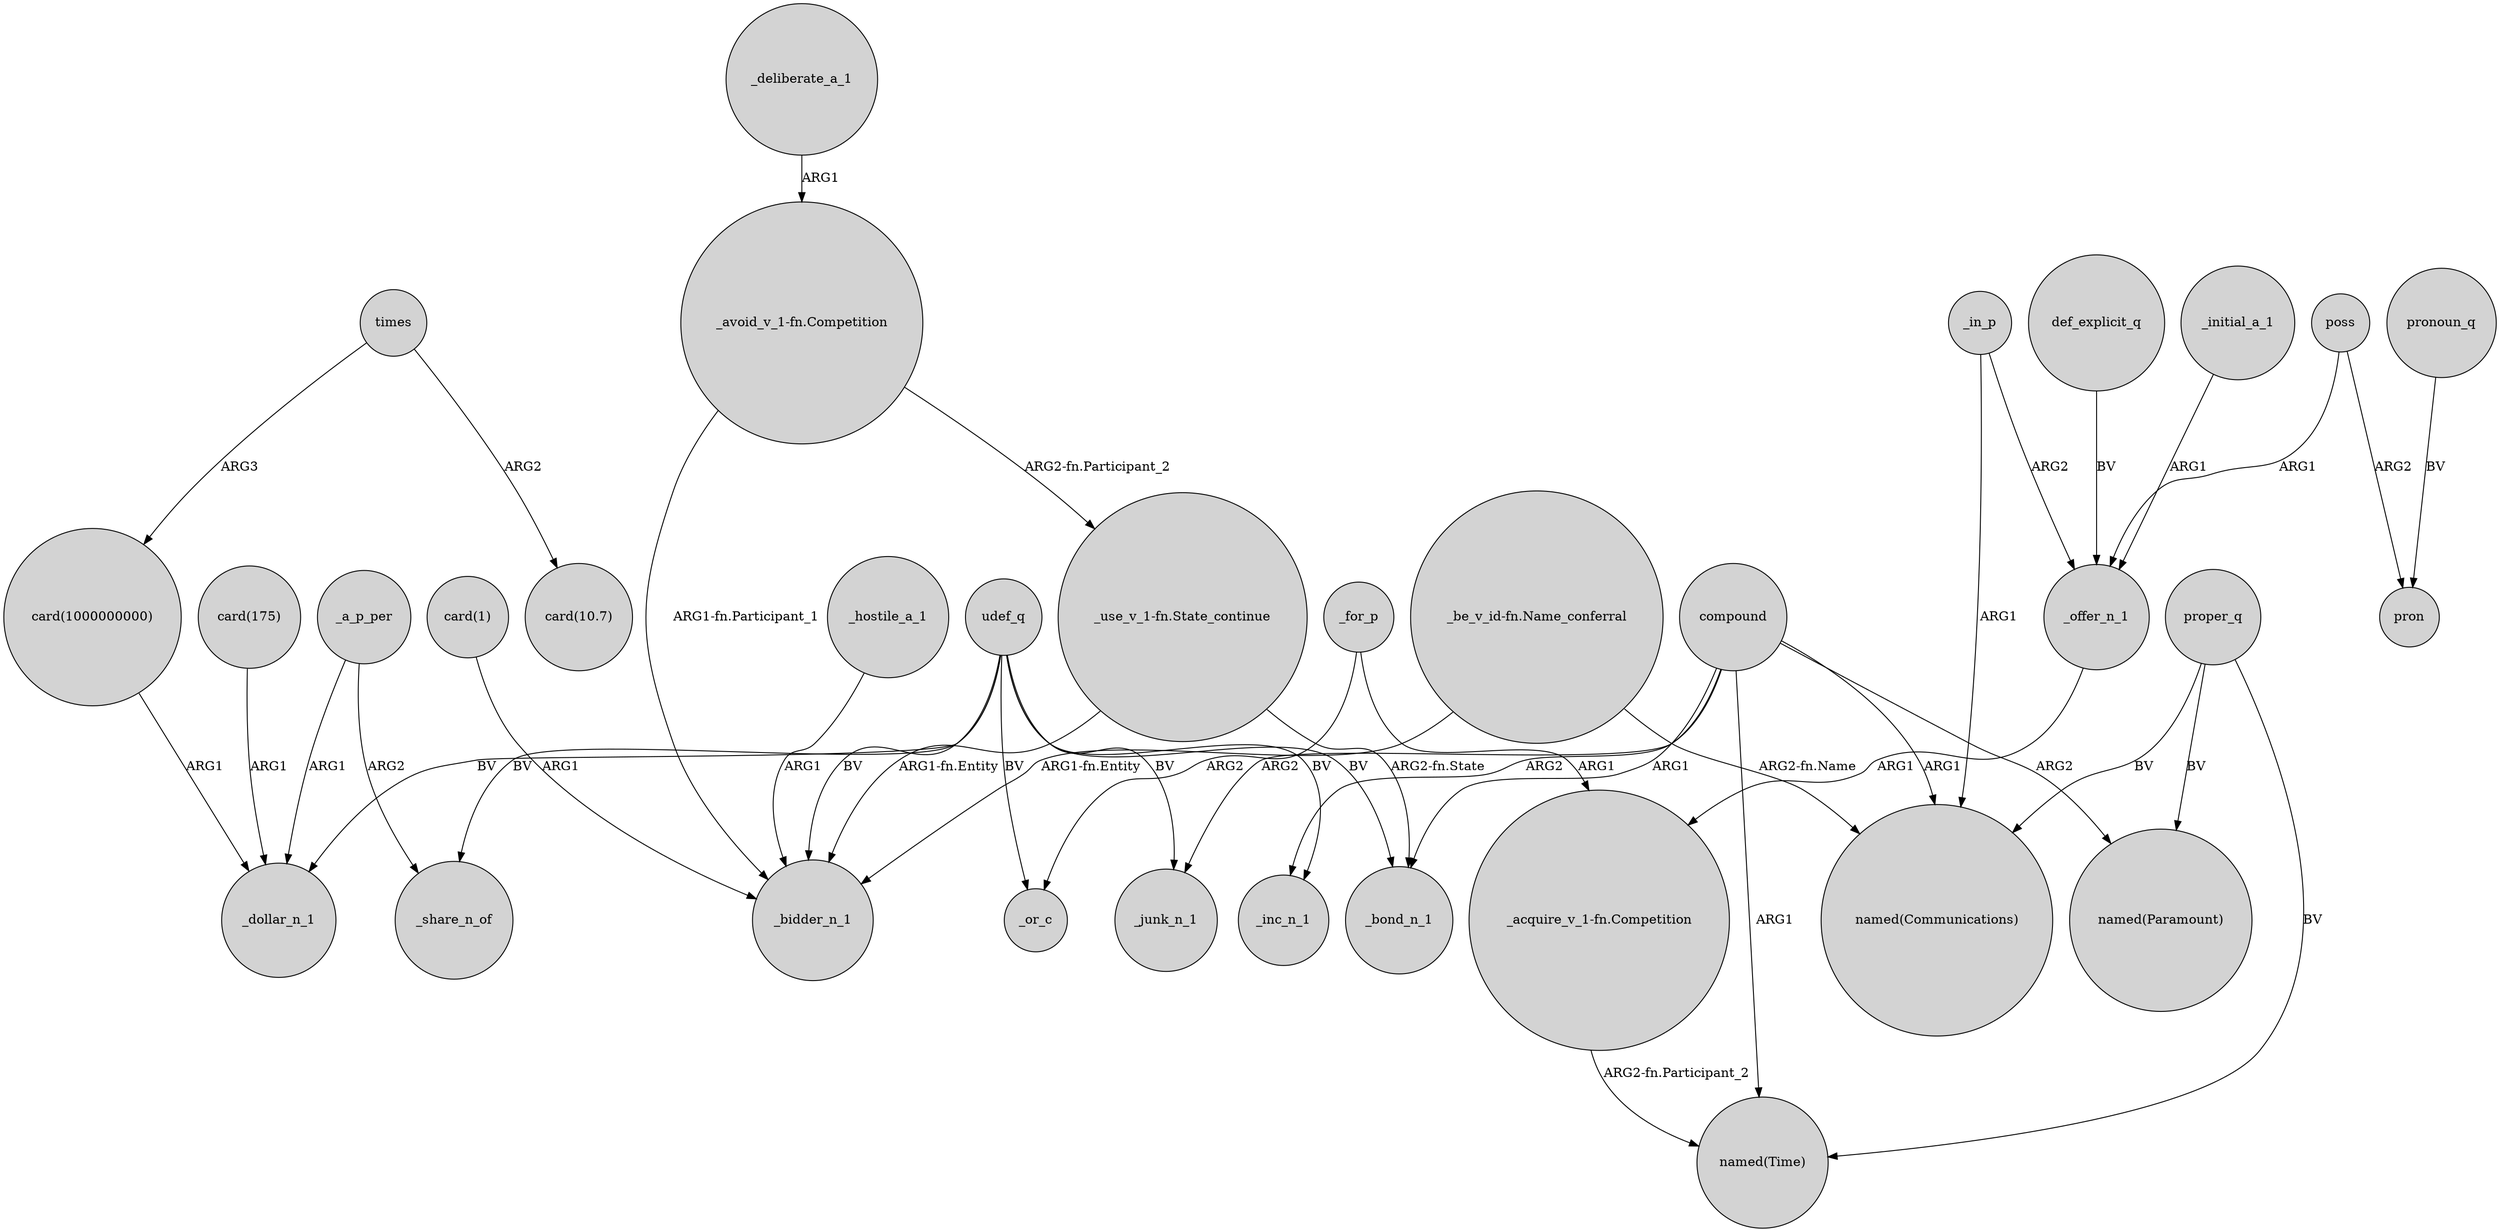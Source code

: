 digraph {
	node [shape=circle style=filled]
	"card(1000000000)" -> _dollar_n_1 [label=ARG1]
	"_be_v_id-fn.Name_conferral" -> _bidder_n_1 [label="ARG1-fn.Entity"]
	proper_q -> "named(Communications)" [label=BV]
	udef_q -> _bond_n_1 [label=BV]
	_offer_n_1 -> "_acquire_v_1-fn.Competition" [label=ARG1]
	"_be_v_id-fn.Name_conferral" -> "named(Communications)" [label="ARG2-fn.Name"]
	compound -> "named(Communications)" [label=ARG1]
	udef_q -> _bidder_n_1 [label=BV]
	compound -> _bond_n_1 [label=ARG1]
	"_use_v_1-fn.State_continue" -> _bidder_n_1 [label="ARG1-fn.Entity"]
	proper_q -> "named(Time)" [label=BV]
	compound -> "named(Paramount)" [label=ARG2]
	compound -> _junk_n_1 [label=ARG2]
	times -> "card(1000000000)" [label=ARG3]
	_for_p -> "_acquire_v_1-fn.Competition" [label=ARG1]
	_hostile_a_1 -> _bidder_n_1 [label=ARG1]
	udef_q -> _or_c [label=BV]
	"card(1)" -> _bidder_n_1 [label=ARG1]
	pronoun_q -> pron [label=BV]
	poss -> _offer_n_1 [label=ARG1]
	udef_q -> _inc_n_1 [label=BV]
	compound -> "named(Time)" [label=ARG1]
	poss -> pron [label=ARG2]
	compound -> _inc_n_1 [label=ARG2]
	_a_p_per -> _share_n_of [label=ARG2]
	_for_p -> _or_c [label=ARG2]
	"card(175)" -> _dollar_n_1 [label=ARG1]
	udef_q -> _share_n_of [label=BV]
	_in_p -> _offer_n_1 [label=ARG2]
	udef_q -> _dollar_n_1 [label=BV]
	"_acquire_v_1-fn.Competition" -> "named(Time)" [label="ARG2-fn.Participant_2"]
	def_explicit_q -> _offer_n_1 [label=BV]
	_a_p_per -> _dollar_n_1 [label=ARG1]
	_in_p -> "named(Communications)" [label=ARG1]
	_initial_a_1 -> _offer_n_1 [label=ARG1]
	udef_q -> _junk_n_1 [label=BV]
	"_avoid_v_1-fn.Competition" -> "_use_v_1-fn.State_continue" [label="ARG2-fn.Participant_2"]
	proper_q -> "named(Paramount)" [label=BV]
	"_use_v_1-fn.State_continue" -> _bond_n_1 [label="ARG2-fn.State"]
	"_avoid_v_1-fn.Competition" -> _bidder_n_1 [label="ARG1-fn.Participant_1"]
	times -> "card(10.7)" [label=ARG2]
	_deliberate_a_1 -> "_avoid_v_1-fn.Competition" [label=ARG1]
}

